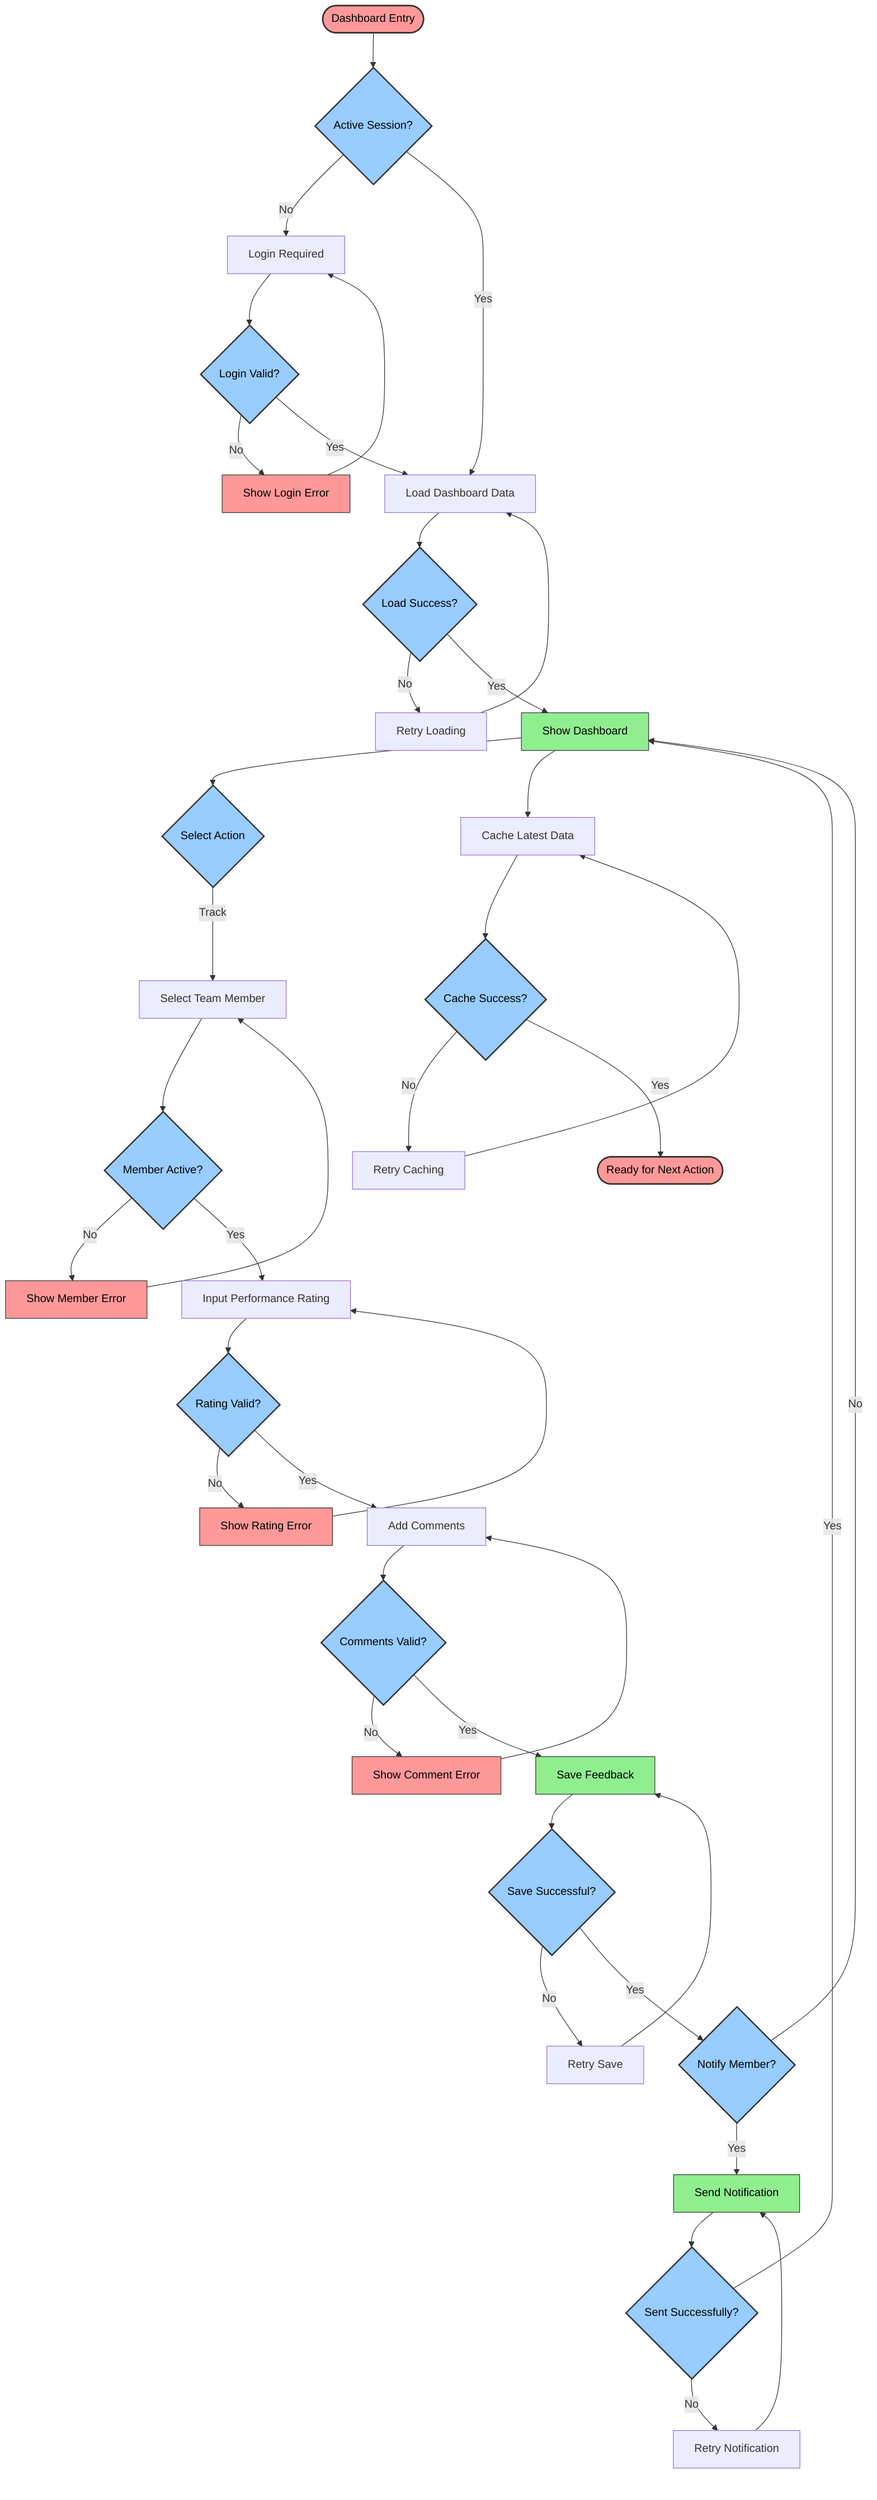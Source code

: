 flowchart TD
    %% Entry Point
    Start([Dashboard Entry]) --> CheckSession{Active Session?}
    
    %% Session Validation
    CheckSession -->|No| Login[Login Required]
    CheckSession -->|Yes| LoadDashboard[Load Dashboard Data]
    Login --> ValidateLogin{Login Valid?}
    ValidateLogin -->|No| LoginError[Show Login Error]
    LoginError --> Login
    ValidateLogin -->|Yes| LoadDashboard
    
    %% Dashboard Loading
    LoadDashboard --> DataLoad{Load Success?}
    DataLoad -->|No| RetryLoad[Retry Loading]
    RetryLoad --> LoadDashboard
    DataLoad -->|Yes| Dashboard[Show Dashboard]
    
    %% Main Actions
    Dashboard --> Actions{Select Action}
    
    %% Performance Tracking
    Actions -->|Track| SelectMember[Select Team Member]
    SelectMember --> ValidateMember{Member Active?}
    ValidateMember -->|No| MemberError[Show Member Error]
    MemberError --> SelectMember
    ValidateMember -->|Yes| InputRating[Input Performance Rating]
    
    %% Rating Validation
    InputRating --> ValidateRating{Rating Valid?}
    ValidateRating -->|No| RatingError[Show Rating Error]
    RatingError --> InputRating
    ValidateRating -->|Yes| AddComments[Add Comments]
    
    %% Feedback Process
    AddComments --> ValidateComments{Comments Valid?}
    ValidateComments -->|No| CommentError[Show Comment Error]
    CommentError --> AddComments
    ValidateComments -->|Yes| SaveFeedback[Save Feedback]
    
    %% Save Process
    SaveFeedback --> SaveSuccess{Save Successful?}
    SaveSuccess -->|No| RetryFeedback[Retry Save]
    RetryFeedback --> SaveFeedback
    SaveSuccess -->|Yes| NotifyMember{Notify Member?}
    
    %% Notification Flow
    NotifyMember -->|Yes| SendNotification[Send Notification]
    NotifyMember -->|No| Dashboard
    SendNotification --> NotifySuccess{Sent Successfully?}
    NotifySuccess -->|No| RetryNotify[Retry Notification]
    RetryNotify --> SendNotification
    NotifySuccess -->|Yes| Dashboard
    
    %% Data Cache
    Dashboard --> CacheData[Cache Latest Data]
    CacheData --> CacheSuccess{Cache Success?}
    CacheSuccess -->|No| RetryCaching[Retry Caching]
    RetryCaching --> CacheData
    CacheSuccess -->|Yes| Ready([Ready for Next Action])
    
    %% Styling
    classDef start fill:#ff9999,stroke:#333,stroke-width:2px,color:#000000
    classDef process fill:#99ff99,stroke:#333,stroke-width:1px,color:#000000
    classDef decision fill:#99ccff,stroke:#333,stroke-width:2px,color:#000000
    classDef error fill:#ff9999,stroke:#333,stroke-width:1px,color:#000000
    classDef success fill:#90EE90,stroke:#333,stroke-width:1px,color:#000000
    
    class Start,Ready start
    class CheckSession,ValidateLogin,DataLoad,Actions,ValidateMember,ValidateRating,ValidateComments,SaveSuccess,NotifyMember,NotifySuccess,CacheSuccess decision
    class LoginError,MemberError,RatingError,CommentError error
    class Dashboard,SaveFeedback,SendNotification success